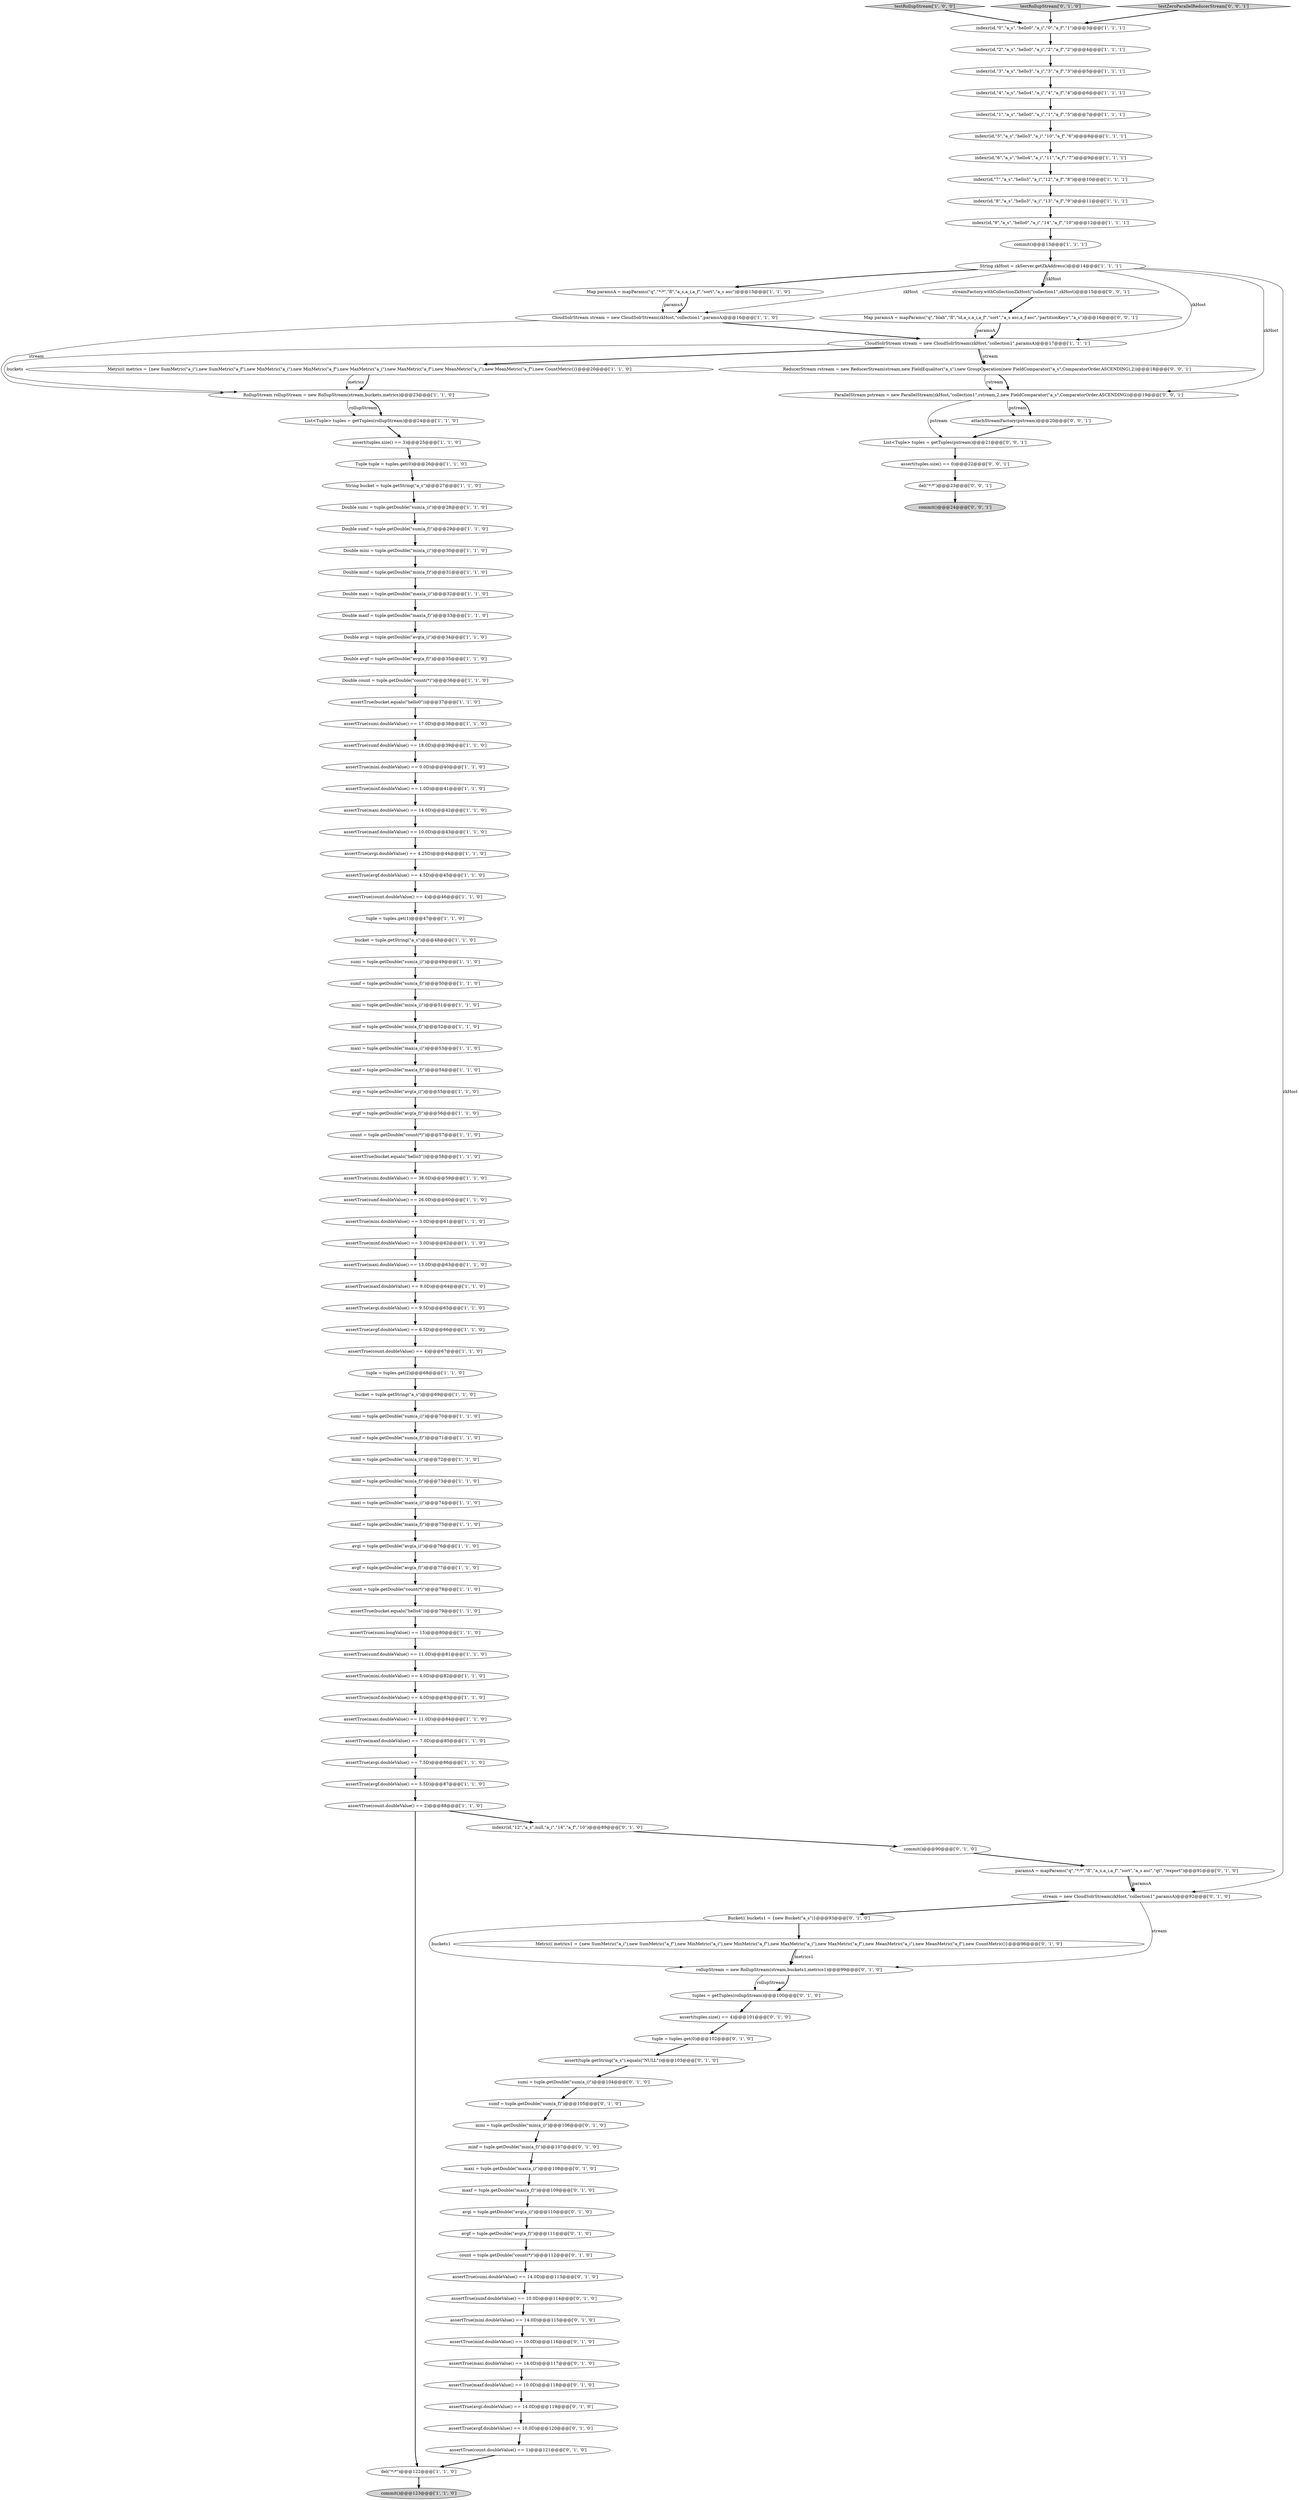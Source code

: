 digraph {
63 [style = filled, label = "sumf = tuple.getDouble(\"sum(a_f)\")@@@71@@@['1', '1', '0']", fillcolor = white, shape = ellipse image = "AAA0AAABBB1BBB"];
89 [style = filled, label = "minf = tuple.getDouble(\"min(a_f)\")@@@107@@@['0', '1', '0']", fillcolor = white, shape = ellipse image = "AAA1AAABBB2BBB"];
96 [style = filled, label = "tuples = getTuples(rollupStream)@@@100@@@['0', '1', '0']", fillcolor = white, shape = ellipse image = "AAA1AAABBB2BBB"];
46 [style = filled, label = "Metric(( metrics = {new SumMetric(\"a_i\"),new SumMetric(\"a_f\"),new MinMetric(\"a_i\"),new MinMetric(\"a_f\"),new MaxMetric(\"a_i\"),new MaxMetric(\"a_f\"),new MeanMetric(\"a_i\"),new MeanMetric(\"a_f\"),new CountMetric()}@@@20@@@['1', '1', '0']", fillcolor = white, shape = ellipse image = "AAA0AAABBB1BBB"];
8 [style = filled, label = "indexr(id,\"4\",\"a_s\",\"hello4\",\"a_i\",\"4\",\"a_f\",\"4\")@@@6@@@['1', '1', '1']", fillcolor = white, shape = ellipse image = "AAA0AAABBB1BBB"];
83 [style = filled, label = "avgf = tuple.getDouble(\"avg(a_f)\")@@@56@@@['1', '1', '0']", fillcolor = white, shape = ellipse image = "AAA0AAABBB1BBB"];
78 [style = filled, label = "assertTrue(sumi.doubleValue() == 38.0D)@@@59@@@['1', '1', '0']", fillcolor = white, shape = ellipse image = "AAA0AAABBB1BBB"];
53 [style = filled, label = "indexr(id,\"0\",\"a_s\",\"hello0\",\"a_i\",\"0\",\"a_f\",\"1\")@@@3@@@['1', '1', '1']", fillcolor = white, shape = ellipse image = "AAA0AAABBB1BBB"];
94 [style = filled, label = "Bucket(( buckets1 = {new Bucket(\"a_s\")}@@@93@@@['0', '1', '0']", fillcolor = white, shape = ellipse image = "AAA1AAABBB2BBB"];
52 [style = filled, label = "Double count = tuple.getDouble(\"count(*)\")@@@36@@@['1', '1', '0']", fillcolor = white, shape = ellipse image = "AAA0AAABBB1BBB"];
117 [style = filled, label = "Map paramsA = mapParams(\"q\",\"blah\",\"fl\",\"id,a_s,a_i,a_f\",\"sort\",\"a_s asc,a_f asc\",\"partitionKeys\",\"a_s\")@@@16@@@['0', '0', '1']", fillcolor = white, shape = ellipse image = "AAA0AAABBB3BBB"];
39 [style = filled, label = "minf = tuple.getDouble(\"min(a_f)\")@@@73@@@['1', '1', '0']", fillcolor = white, shape = ellipse image = "AAA0AAABBB1BBB"];
118 [style = filled, label = "ParallelStream pstream = new ParallelStream(zkHost,\"collection1\",rstream,2,new FieldComparator(\"a_s\",ComparatorOrder.ASCENDING))@@@19@@@['0', '0', '1']", fillcolor = white, shape = ellipse image = "AAA0AAABBB3BBB"];
85 [style = filled, label = "avgi = tuple.getDouble(\"avg(a_i)\")@@@110@@@['0', '1', '0']", fillcolor = white, shape = ellipse image = "AAA1AAABBB2BBB"];
20 [style = filled, label = "assertTrue(bucket.equals(\"hello4\"))@@@79@@@['1', '1', '0']", fillcolor = white, shape = ellipse image = "AAA0AAABBB1BBB"];
18 [style = filled, label = "assert(tuples.size() == 3)@@@25@@@['1', '1', '0']", fillcolor = white, shape = ellipse image = "AAA0AAABBB1BBB"];
47 [style = filled, label = "mini = tuple.getDouble(\"min(a_i)\")@@@72@@@['1', '1', '0']", fillcolor = white, shape = ellipse image = "AAA0AAABBB1BBB"];
2 [style = filled, label = "avgf = tuple.getDouble(\"avg(a_f)\")@@@77@@@['1', '1', '0']", fillcolor = white, shape = ellipse image = "AAA0AAABBB1BBB"];
103 [style = filled, label = "indexr(id,\"12\",\"a_s\",null,\"a_i\",\"14\",\"a_f\",\"10\")@@@89@@@['0', '1', '0']", fillcolor = white, shape = ellipse image = "AAA1AAABBB2BBB"];
32 [style = filled, label = "assertTrue(maxf.doubleValue() == 9.0D)@@@64@@@['1', '1', '0']", fillcolor = white, shape = ellipse image = "AAA0AAABBB1BBB"];
122 [style = filled, label = "ReducerStream rstream = new ReducerStream(stream,new FieldEqualitor(\"a_s\"),new GroupOperation(new FieldComparator(\"a_s\",ComparatorOrder.ASCENDING),2))@@@18@@@['0', '0', '1']", fillcolor = white, shape = ellipse image = "AAA0AAABBB3BBB"];
102 [style = filled, label = "maxi = tuple.getDouble(\"max(a_i)\")@@@108@@@['0', '1', '0']", fillcolor = white, shape = ellipse image = "AAA1AAABBB2BBB"];
119 [style = filled, label = "streamFactory.withCollectionZkHost(\"collection1\",zkHost)@@@15@@@['0', '0', '1']", fillcolor = white, shape = ellipse image = "AAA0AAABBB3BBB"];
62 [style = filled, label = "assertTrue(avgi.doubleValue() == 7.5D)@@@86@@@['1', '1', '0']", fillcolor = white, shape = ellipse image = "AAA0AAABBB1BBB"];
81 [style = filled, label = "assertTrue(sumf.doubleValue() == 11.0D)@@@81@@@['1', '1', '0']", fillcolor = white, shape = ellipse image = "AAA0AAABBB1BBB"];
19 [style = filled, label = "assertTrue(count.doubleValue() == 4)@@@46@@@['1', '1', '0']", fillcolor = white, shape = ellipse image = "AAA0AAABBB1BBB"];
66 [style = filled, label = "Double maxf = tuple.getDouble(\"max(a_f)\")@@@33@@@['1', '1', '0']", fillcolor = white, shape = ellipse image = "AAA0AAABBB1BBB"];
88 [style = filled, label = "tuple = tuples.get(0)@@@102@@@['0', '1', '0']", fillcolor = white, shape = ellipse image = "AAA1AAABBB2BBB"];
108 [style = filled, label = "assert(tuple.getString(\"a_s\").equals(\"NULL\"))@@@103@@@['0', '1', '0']", fillcolor = white, shape = ellipse image = "AAA1AAABBB2BBB"];
26 [style = filled, label = "count = tuple.getDouble(\"count(*)\")@@@78@@@['1', '1', '0']", fillcolor = white, shape = ellipse image = "AAA0AAABBB1BBB"];
38 [style = filled, label = "assertTrue(avgf.doubleValue() == 6.5D)@@@66@@@['1', '1', '0']", fillcolor = white, shape = ellipse image = "AAA0AAABBB1BBB"];
64 [style = filled, label = "Double sumi = tuple.getDouble(\"sum(a_i)\")@@@28@@@['1', '1', '0']", fillcolor = white, shape = ellipse image = "AAA0AAABBB1BBB"];
41 [style = filled, label = "mini = tuple.getDouble(\"min(a_i)\")@@@51@@@['1', '1', '0']", fillcolor = white, shape = ellipse image = "AAA0AAABBB1BBB"];
33 [style = filled, label = "String zkHost = zkServer.getZkAddress()@@@14@@@['1', '1', '1']", fillcolor = white, shape = ellipse image = "AAA0AAABBB1BBB"];
37 [style = filled, label = "Double mini = tuple.getDouble(\"min(a_i)\")@@@30@@@['1', '1', '0']", fillcolor = white, shape = ellipse image = "AAA0AAABBB1BBB"];
17 [style = filled, label = "commit()@@@13@@@['1', '1', '1']", fillcolor = white, shape = ellipse image = "AAA0AAABBB1BBB"];
6 [style = filled, label = "assertTrue(minf.doubleValue() == 3.0D)@@@62@@@['1', '1', '0']", fillcolor = white, shape = ellipse image = "AAA0AAABBB1BBB"];
82 [style = filled, label = "assertTrue(mini.doubleValue() == 4.0D)@@@82@@@['1', '1', '0']", fillcolor = white, shape = ellipse image = "AAA0AAABBB1BBB"];
109 [style = filled, label = "stream = new CloudSolrStream(zkHost,\"collection1\",paramsA)@@@92@@@['0', '1', '0']", fillcolor = white, shape = ellipse image = "AAA1AAABBB2BBB"];
42 [style = filled, label = "assertTrue(maxi.doubleValue() == 13.0D)@@@63@@@['1', '1', '0']", fillcolor = white, shape = ellipse image = "AAA0AAABBB1BBB"];
105 [style = filled, label = "assertTrue(maxi.doubleValue() == 14.0D)@@@117@@@['0', '1', '0']", fillcolor = white, shape = ellipse image = "AAA1AAABBB2BBB"];
15 [style = filled, label = "count = tuple.getDouble(\"count(*)\")@@@57@@@['1', '1', '0']", fillcolor = white, shape = ellipse image = "AAA0AAABBB1BBB"];
1 [style = filled, label = "del(\"*:*\")@@@122@@@['1', '1', '0']", fillcolor = white, shape = ellipse image = "AAA0AAABBB1BBB"];
87 [style = filled, label = "avgf = tuple.getDouble(\"avg(a_f)\")@@@111@@@['0', '1', '0']", fillcolor = white, shape = ellipse image = "AAA1AAABBB2BBB"];
5 [style = filled, label = "assertTrue(sumf.doubleValue() == 18.0D)@@@39@@@['1', '1', '0']", fillcolor = white, shape = ellipse image = "AAA0AAABBB1BBB"];
84 [style = filled, label = "commit()@@@123@@@['1', '1', '0']", fillcolor = lightgray, shape = ellipse image = "AAA0AAABBB1BBB"];
104 [style = filled, label = "mini = tuple.getDouble(\"min(a_i)\")@@@106@@@['0', '1', '0']", fillcolor = white, shape = ellipse image = "AAA1AAABBB2BBB"];
111 [style = filled, label = "assertTrue(minf.doubleValue() == 10.0D)@@@116@@@['0', '1', '0']", fillcolor = white, shape = ellipse image = "AAA1AAABBB2BBB"];
45 [style = filled, label = "assertTrue(minf.doubleValue() == 4.0D)@@@83@@@['1', '1', '0']", fillcolor = white, shape = ellipse image = "AAA0AAABBB1BBB"];
75 [style = filled, label = "sumf = tuple.getDouble(\"sum(a_f)\")@@@50@@@['1', '1', '0']", fillcolor = white, shape = ellipse image = "AAA0AAABBB1BBB"];
60 [style = filled, label = "minf = tuple.getDouble(\"min(a_f)\")@@@52@@@['1', '1', '0']", fillcolor = white, shape = ellipse image = "AAA0AAABBB1BBB"];
93 [style = filled, label = "rollupStream = new RollupStream(stream,buckets1,metrics1)@@@99@@@['0', '1', '0']", fillcolor = white, shape = ellipse image = "AAA1AAABBB2BBB"];
100 [style = filled, label = "sumi = tuple.getDouble(\"sum(a_i)\")@@@104@@@['0', '1', '0']", fillcolor = white, shape = ellipse image = "AAA1AAABBB2BBB"];
21 [style = filled, label = "assertTrue(mini.doubleValue() == 3.0D)@@@61@@@['1', '1', '0']", fillcolor = white, shape = ellipse image = "AAA0AAABBB1BBB"];
86 [style = filled, label = "Metric(( metrics1 = {new SumMetric(\"a_i\"),new SumMetric(\"a_f\"),new MinMetric(\"a_i\"),new MinMetric(\"a_f\"),new MaxMetric(\"a_i\"),new MaxMetric(\"a_f\"),new MeanMetric(\"a_i\"),new MeanMetric(\"a_f\"),new CountMetric()}@@@96@@@['0', '1', '0']", fillcolor = white, shape = ellipse image = "AAA1AAABBB2BBB"];
54 [style = filled, label = "assertTrue(avgi.doubleValue() == 4.25D)@@@44@@@['1', '1', '0']", fillcolor = white, shape = ellipse image = "AAA0AAABBB1BBB"];
11 [style = filled, label = "indexr(id,\"8\",\"a_s\",\"hello3\",\"a_i\",\"13\",\"a_f\",\"9\")@@@11@@@['1', '1', '1']", fillcolor = white, shape = ellipse image = "AAA0AAABBB1BBB"];
23 [style = filled, label = "maxf = tuple.getDouble(\"max(a_f)\")@@@54@@@['1', '1', '0']", fillcolor = white, shape = ellipse image = "AAA0AAABBB1BBB"];
59 [style = filled, label = "maxf = tuple.getDouble(\"max(a_f)\")@@@75@@@['1', '1', '0']", fillcolor = white, shape = ellipse image = "AAA0AAABBB1BBB"];
74 [style = filled, label = "indexr(id,\"2\",\"a_s\",\"hello0\",\"a_i\",\"2\",\"a_f\",\"2\")@@@4@@@['1', '1', '1']", fillcolor = white, shape = ellipse image = "AAA0AAABBB1BBB"];
98 [style = filled, label = "assertTrue(maxf.doubleValue() == 10.0D)@@@118@@@['0', '1', '0']", fillcolor = white, shape = ellipse image = "AAA1AAABBB2BBB"];
90 [style = filled, label = "paramsA = mapParams(\"q\",\"*:*\",\"fl\",\"a_s,a_i,a_f\",\"sort\",\"a_s asc\",\"qt\",\"/export\")@@@91@@@['0', '1', '0']", fillcolor = white, shape = ellipse image = "AAA1AAABBB2BBB"];
69 [style = filled, label = "avgi = tuple.getDouble(\"avg(a_i)\")@@@76@@@['1', '1', '0']", fillcolor = white, shape = ellipse image = "AAA0AAABBB1BBB"];
71 [style = filled, label = "tuple = tuples.get(2)@@@68@@@['1', '1', '0']", fillcolor = white, shape = ellipse image = "AAA0AAABBB1BBB"];
68 [style = filled, label = "assertTrue(maxi.doubleValue() == 11.0D)@@@84@@@['1', '1', '0']", fillcolor = white, shape = ellipse image = "AAA0AAABBB1BBB"];
72 [style = filled, label = "maxi = tuple.getDouble(\"max(a_i)\")@@@53@@@['1', '1', '0']", fillcolor = white, shape = ellipse image = "AAA0AAABBB1BBB"];
97 [style = filled, label = "sumf = tuple.getDouble(\"sum(a_f)\")@@@105@@@['0', '1', '0']", fillcolor = white, shape = ellipse image = "AAA1AAABBB2BBB"];
31 [style = filled, label = "Double maxi = tuple.getDouble(\"max(a_i)\")@@@32@@@['1', '1', '0']", fillcolor = white, shape = ellipse image = "AAA0AAABBB1BBB"];
50 [style = filled, label = "Double minf = tuple.getDouble(\"min(a_f)\")@@@31@@@['1', '1', '0']", fillcolor = white, shape = ellipse image = "AAA0AAABBB1BBB"];
16 [style = filled, label = "assertTrue(sumi.doubleValue() == 17.0D)@@@38@@@['1', '1', '0']", fillcolor = white, shape = ellipse image = "AAA0AAABBB1BBB"];
10 [style = filled, label = "assertTrue(count.doubleValue() == 4)@@@67@@@['1', '1', '0']", fillcolor = white, shape = ellipse image = "AAA0AAABBB1BBB"];
80 [style = filled, label = "CloudSolrStream stream = new CloudSolrStream(zkHost,\"collection1\",paramsA)@@@16@@@['1', '1', '0']", fillcolor = white, shape = ellipse image = "AAA0AAABBB1BBB"];
34 [style = filled, label = "Double sumf = tuple.getDouble(\"sum(a_f)\")@@@29@@@['1', '1', '0']", fillcolor = white, shape = ellipse image = "AAA0AAABBB1BBB"];
57 [style = filled, label = "maxi = tuple.getDouble(\"max(a_i)\")@@@74@@@['1', '1', '0']", fillcolor = white, shape = ellipse image = "AAA0AAABBB1BBB"];
24 [style = filled, label = "List<Tuple> tuples = getTuples(rollupStream)@@@24@@@['1', '1', '0']", fillcolor = white, shape = ellipse image = "AAA0AAABBB1BBB"];
56 [style = filled, label = "indexr(id,\"3\",\"a_s\",\"hello3\",\"a_i\",\"3\",\"a_f\",\"3\")@@@5@@@['1', '1', '1']", fillcolor = white, shape = ellipse image = "AAA0AAABBB1BBB"];
121 [style = filled, label = "commit()@@@24@@@['0', '0', '1']", fillcolor = lightgray, shape = ellipse image = "AAA0AAABBB3BBB"];
12 [style = filled, label = "assertTrue(minf.doubleValue() == 1.0D)@@@41@@@['1', '1', '0']", fillcolor = white, shape = ellipse image = "AAA0AAABBB1BBB"];
114 [style = filled, label = "assertTrue(avgf.doubleValue() == 10.0D)@@@120@@@['0', '1', '0']", fillcolor = white, shape = ellipse image = "AAA1AAABBB2BBB"];
73 [style = filled, label = "assertTrue(sumi.longValue() == 15)@@@80@@@['1', '1', '0']", fillcolor = white, shape = ellipse image = "AAA0AAABBB1BBB"];
76 [style = filled, label = "avgi = tuple.getDouble(\"avg(a_i)\")@@@55@@@['1', '1', '0']", fillcolor = white, shape = ellipse image = "AAA0AAABBB1BBB"];
77 [style = filled, label = "indexr(id,\"1\",\"a_s\",\"hello0\",\"a_i\",\"1\",\"a_f\",\"5\")@@@7@@@['1', '1', '1']", fillcolor = white, shape = ellipse image = "AAA0AAABBB1BBB"];
95 [style = filled, label = "assertTrue(sumi.doubleValue() == 14.0D)@@@113@@@['0', '1', '0']", fillcolor = white, shape = ellipse image = "AAA1AAABBB2BBB"];
99 [style = filled, label = "assert(tuples.size() == 4)@@@101@@@['0', '1', '0']", fillcolor = white, shape = ellipse image = "AAA1AAABBB2BBB"];
36 [style = filled, label = "assertTrue(avgf.doubleValue() == 4.5D)@@@45@@@['1', '1', '0']", fillcolor = white, shape = ellipse image = "AAA0AAABBB1BBB"];
123 [style = filled, label = "del(\"*:*\")@@@23@@@['0', '0', '1']", fillcolor = white, shape = ellipse image = "AAA0AAABBB3BBB"];
30 [style = filled, label = "indexr(id,\"7\",\"a_s\",\"hello3\",\"a_i\",\"12\",\"a_f\",\"8\")@@@10@@@['1', '1', '1']", fillcolor = white, shape = ellipse image = "AAA0AAABBB1BBB"];
92 [style = filled, label = "count = tuple.getDouble(\"count(*)\")@@@112@@@['0', '1', '0']", fillcolor = white, shape = ellipse image = "AAA1AAABBB2BBB"];
91 [style = filled, label = "maxf = tuple.getDouble(\"max(a_f)\")@@@109@@@['0', '1', '0']", fillcolor = white, shape = ellipse image = "AAA1AAABBB2BBB"];
120 [style = filled, label = "assert(tuples.size() == 0)@@@22@@@['0', '0', '1']", fillcolor = white, shape = ellipse image = "AAA0AAABBB3BBB"];
4 [style = filled, label = "indexr(id,\"9\",\"a_s\",\"hello0\",\"a_i\",\"14\",\"a_f\",\"10\")@@@12@@@['1', '1', '1']", fillcolor = white, shape = ellipse image = "AAA0AAABBB1BBB"];
106 [style = filled, label = "assertTrue(avgi.doubleValue() == 14.0D)@@@119@@@['0', '1', '0']", fillcolor = white, shape = ellipse image = "AAA1AAABBB2BBB"];
7 [style = filled, label = "Tuple tuple = tuples.get(0)@@@26@@@['1', '1', '0']", fillcolor = white, shape = ellipse image = "AAA0AAABBB1BBB"];
101 [style = filled, label = "commit()@@@90@@@['0', '1', '0']", fillcolor = white, shape = ellipse image = "AAA1AAABBB2BBB"];
44 [style = filled, label = "Map paramsA = mapParams(\"q\",\"*:*\",\"fl\",\"a_s,a_i,a_f\",\"sort\",\"a_s asc\")@@@15@@@['1', '1', '0']", fillcolor = white, shape = ellipse image = "AAA0AAABBB1BBB"];
113 [style = filled, label = "assertTrue(sumf.doubleValue() == 10.0D)@@@114@@@['0', '1', '0']", fillcolor = white, shape = ellipse image = "AAA1AAABBB2BBB"];
67 [style = filled, label = "Double avgi = tuple.getDouble(\"avg(a_i)\")@@@34@@@['1', '1', '0']", fillcolor = white, shape = ellipse image = "AAA0AAABBB1BBB"];
27 [style = filled, label = "assertTrue(count.doubleValue() == 2)@@@88@@@['1', '1', '0']", fillcolor = white, shape = ellipse image = "AAA0AAABBB1BBB"];
58 [style = filled, label = "String bucket = tuple.getString(\"a_s\")@@@27@@@['1', '1', '0']", fillcolor = white, shape = ellipse image = "AAA0AAABBB1BBB"];
124 [style = filled, label = "List<Tuple> tuples = getTuples(pstream)@@@21@@@['0', '0', '1']", fillcolor = white, shape = ellipse image = "AAA0AAABBB3BBB"];
3 [style = filled, label = "indexr(id,\"6\",\"a_s\",\"hello4\",\"a_i\",\"11\",\"a_f\",\"7\")@@@9@@@['1', '1', '1']", fillcolor = white, shape = ellipse image = "AAA0AAABBB1BBB"];
29 [style = filled, label = "assertTrue(maxf.doubleValue() == 7.0D)@@@85@@@['1', '1', '0']", fillcolor = white, shape = ellipse image = "AAA0AAABBB1BBB"];
79 [style = filled, label = "assertTrue(bucket.equals(\"hello3\"))@@@58@@@['1', '1', '0']", fillcolor = white, shape = ellipse image = "AAA0AAABBB1BBB"];
25 [style = filled, label = "sumi = tuple.getDouble(\"sum(a_i)\")@@@70@@@['1', '1', '0']", fillcolor = white, shape = ellipse image = "AAA0AAABBB1BBB"];
70 [style = filled, label = "sumi = tuple.getDouble(\"sum(a_i)\")@@@49@@@['1', '1', '0']", fillcolor = white, shape = ellipse image = "AAA0AAABBB1BBB"];
22 [style = filled, label = "assertTrue(maxi.doubleValue() == 14.0D)@@@42@@@['1', '1', '0']", fillcolor = white, shape = ellipse image = "AAA0AAABBB1BBB"];
48 [style = filled, label = "bucket = tuple.getString(\"a_s\")@@@69@@@['1', '1', '0']", fillcolor = white, shape = ellipse image = "AAA0AAABBB1BBB"];
0 [style = filled, label = "assertTrue(avgf.doubleValue() == 5.5D)@@@87@@@['1', '1', '0']", fillcolor = white, shape = ellipse image = "AAA0AAABBB1BBB"];
14 [style = filled, label = "assertTrue(avgi.doubleValue() == 9.5D)@@@65@@@['1', '1', '0']", fillcolor = white, shape = ellipse image = "AAA0AAABBB1BBB"];
61 [style = filled, label = "testRollupStream['1', '0', '0']", fillcolor = lightgray, shape = diamond image = "AAA0AAABBB1BBB"];
49 [style = filled, label = "indexr(id,\"5\",\"a_s\",\"hello3\",\"a_i\",\"10\",\"a_f\",\"6\")@@@8@@@['1', '1', '1']", fillcolor = white, shape = ellipse image = "AAA0AAABBB1BBB"];
55 [style = filled, label = "RollupStream rollupStream = new RollupStream(stream,buckets,metrics)@@@23@@@['1', '1', '0']", fillcolor = white, shape = ellipse image = "AAA0AAABBB1BBB"];
110 [style = filled, label = "testRollupStream['0', '1', '0']", fillcolor = lightgray, shape = diamond image = "AAA0AAABBB2BBB"];
9 [style = filled, label = "Double avgf = tuple.getDouble(\"avg(a_f)\")@@@35@@@['1', '1', '0']", fillcolor = white, shape = ellipse image = "AAA0AAABBB1BBB"];
116 [style = filled, label = "attachStreamFactory(pstream)@@@20@@@['0', '0', '1']", fillcolor = white, shape = ellipse image = "AAA0AAABBB3BBB"];
35 [style = filled, label = "CloudSolrStream stream = new CloudSolrStream(zkHost,\"collection1\",paramsA)@@@17@@@['1', '1', '1']", fillcolor = white, shape = ellipse image = "AAA0AAABBB1BBB"];
112 [style = filled, label = "assertTrue(count.doubleValue() == 1)@@@121@@@['0', '1', '0']", fillcolor = white, shape = ellipse image = "AAA1AAABBB2BBB"];
65 [style = filled, label = "assertTrue(sumf.doubleValue() == 26.0D)@@@60@@@['1', '1', '0']", fillcolor = white, shape = ellipse image = "AAA0AAABBB1BBB"];
40 [style = filled, label = "assertTrue(mini.doubleValue() == 0.0D)@@@40@@@['1', '1', '0']", fillcolor = white, shape = ellipse image = "AAA0AAABBB1BBB"];
51 [style = filled, label = "assertTrue(bucket.equals(\"hello0\"))@@@37@@@['1', '1', '0']", fillcolor = white, shape = ellipse image = "AAA0AAABBB1BBB"];
43 [style = filled, label = "tuple = tuples.get(1)@@@47@@@['1', '1', '0']", fillcolor = white, shape = ellipse image = "AAA0AAABBB1BBB"];
107 [style = filled, label = "assertTrue(mini.doubleValue() == 14.0D)@@@115@@@['0', '1', '0']", fillcolor = white, shape = ellipse image = "AAA1AAABBB2BBB"];
115 [style = filled, label = "testZeroParallelReducerStream['0', '0', '1']", fillcolor = lightgray, shape = diamond image = "AAA0AAABBB3BBB"];
28 [style = filled, label = "bucket = tuple.getString(\"a_s\")@@@48@@@['1', '1', '0']", fillcolor = white, shape = ellipse image = "AAA0AAABBB1BBB"];
13 [style = filled, label = "assertTrue(maxf.doubleValue() == 10.0D)@@@43@@@['1', '1', '0']", fillcolor = white, shape = ellipse image = "AAA0AAABBB1BBB"];
33->80 [style = solid, label="zkHost"];
33->109 [style = solid, label="zkHost"];
11->4 [style = bold, label=""];
107->111 [style = bold, label=""];
120->123 [style = bold, label=""];
67->9 [style = bold, label=""];
42->32 [style = bold, label=""];
115->53 [style = bold, label=""];
81->82 [style = bold, label=""];
73->81 [style = bold, label=""];
66->67 [style = bold, label=""];
112->1 [style = bold, label=""];
43->28 [style = bold, label=""];
53->74 [style = bold, label=""];
119->117 [style = bold, label=""];
8->77 [style = bold, label=""];
74->56 [style = bold, label=""];
49->3 [style = bold, label=""];
19->43 [style = bold, label=""];
0->27 [style = bold, label=""];
59->69 [style = bold, label=""];
117->35 [style = bold, label=""];
95->113 [style = bold, label=""];
104->89 [style = bold, label=""];
28->70 [style = bold, label=""];
16->5 [style = bold, label=""];
110->53 [style = bold, label=""];
48->25 [style = bold, label=""];
118->124 [style = solid, label="pstream"];
22->13 [style = bold, label=""];
86->93 [style = solid, label="metrics1"];
64->34 [style = bold, label=""];
2->26 [style = bold, label=""];
9->52 [style = bold, label=""];
46->55 [style = bold, label=""];
72->23 [style = bold, label=""];
117->35 [style = solid, label="paramsA"];
38->10 [style = bold, label=""];
36->19 [style = bold, label=""];
108->100 [style = bold, label=""];
97->104 [style = bold, label=""];
6->42 [style = bold, label=""];
39->57 [style = bold, label=""];
89->102 [style = bold, label=""];
75->41 [style = bold, label=""];
47->39 [style = bold, label=""];
3->30 [style = bold, label=""];
4->17 [style = bold, label=""];
31->66 [style = bold, label=""];
94->86 [style = bold, label=""];
98->106 [style = bold, label=""];
114->112 [style = bold, label=""];
50->31 [style = bold, label=""];
54->36 [style = bold, label=""];
57->59 [style = bold, label=""];
41->60 [style = bold, label=""];
111->105 [style = bold, label=""];
52->51 [style = bold, label=""];
113->107 [style = bold, label=""];
116->124 [style = bold, label=""];
46->55 [style = solid, label="metrics"];
80->35 [style = bold, label=""];
56->8 [style = bold, label=""];
100->97 [style = bold, label=""];
65->21 [style = bold, label=""];
51->16 [style = bold, label=""];
33->118 [style = solid, label="zkHost"];
62->0 [style = bold, label=""];
21->6 [style = bold, label=""];
83->15 [style = bold, label=""];
76->83 [style = bold, label=""];
33->119 [style = bold, label=""];
17->33 [style = bold, label=""];
1->84 [style = bold, label=""];
124->120 [style = bold, label=""];
87->92 [style = bold, label=""];
109->94 [style = bold, label=""];
122->118 [style = bold, label=""];
68->29 [style = bold, label=""];
35->55 [style = solid, label="buckets"];
79->78 [style = bold, label=""];
26->20 [style = bold, label=""];
32->14 [style = bold, label=""];
35->122 [style = solid, label="stream"];
88->108 [style = bold, label=""];
90->109 [style = bold, label=""];
35->122 [style = bold, label=""];
33->119 [style = solid, label="zkHost"];
93->96 [style = solid, label="rollupStream"];
45->68 [style = bold, label=""];
102->91 [style = bold, label=""];
61->53 [style = bold, label=""];
96->99 [style = bold, label=""];
103->101 [style = bold, label=""];
123->121 [style = bold, label=""];
27->103 [style = bold, label=""];
118->116 [style = solid, label="pstream"];
15->79 [style = bold, label=""];
44->80 [style = bold, label=""];
29->62 [style = bold, label=""];
7->58 [style = bold, label=""];
91->85 [style = bold, label=""];
105->98 [style = bold, label=""];
33->35 [style = solid, label="zkHost"];
5->40 [style = bold, label=""];
71->48 [style = bold, label=""];
122->118 [style = solid, label="rstream"];
80->55 [style = solid, label="stream"];
18->7 [style = bold, label=""];
94->93 [style = solid, label="buckets1"];
14->38 [style = bold, label=""];
58->64 [style = bold, label=""];
60->72 [style = bold, label=""];
40->12 [style = bold, label=""];
24->18 [style = bold, label=""];
25->63 [style = bold, label=""];
55->24 [style = solid, label="rollupStream"];
85->87 [style = bold, label=""];
99->88 [style = bold, label=""];
30->11 [style = bold, label=""];
33->44 [style = bold, label=""];
63->47 [style = bold, label=""];
55->24 [style = bold, label=""];
70->75 [style = bold, label=""];
106->114 [style = bold, label=""];
101->90 [style = bold, label=""];
12->22 [style = bold, label=""];
37->50 [style = bold, label=""];
78->65 [style = bold, label=""];
10->71 [style = bold, label=""];
69->2 [style = bold, label=""];
82->45 [style = bold, label=""];
44->80 [style = solid, label="paramsA"];
118->116 [style = bold, label=""];
27->1 [style = bold, label=""];
35->46 [style = bold, label=""];
20->73 [style = bold, label=""];
93->96 [style = bold, label=""];
92->95 [style = bold, label=""];
109->93 [style = solid, label="stream"];
77->49 [style = bold, label=""];
13->54 [style = bold, label=""];
90->109 [style = solid, label="paramsA"];
86->93 [style = bold, label=""];
34->37 [style = bold, label=""];
23->76 [style = bold, label=""];
}
